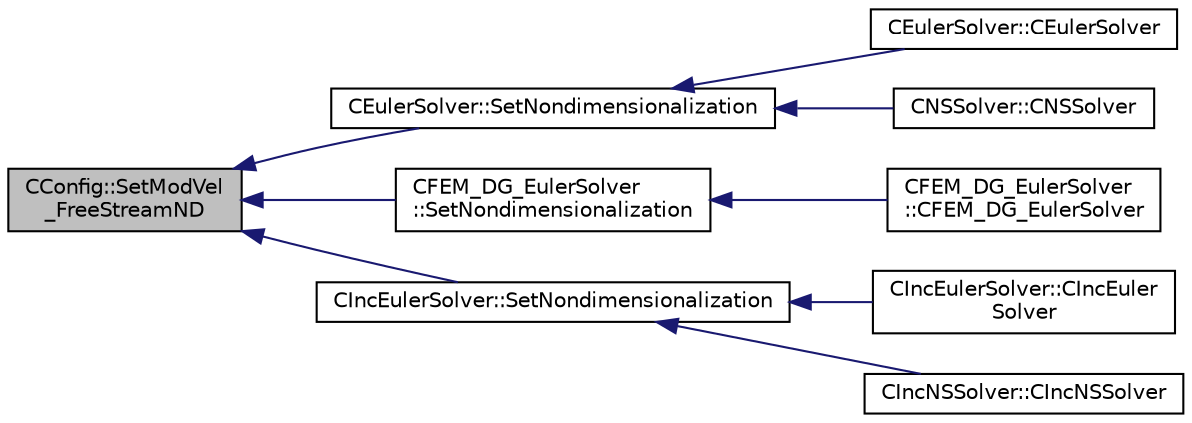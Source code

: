 digraph "CConfig::SetModVel_FreeStreamND"
{
  edge [fontname="Helvetica",fontsize="10",labelfontname="Helvetica",labelfontsize="10"];
  node [fontname="Helvetica",fontsize="10",shape=record];
  rankdir="LR";
  Node15014 [label="CConfig::SetModVel\l_FreeStreamND",height=0.2,width=0.4,color="black", fillcolor="grey75", style="filled", fontcolor="black"];
  Node15014 -> Node15015 [dir="back",color="midnightblue",fontsize="10",style="solid",fontname="Helvetica"];
  Node15015 [label="CEulerSolver::SetNondimensionalization",height=0.2,width=0.4,color="black", fillcolor="white", style="filled",URL="$class_c_euler_solver.html#a1c633d6e77fefb2e76308e2ba0af0c2c",tooltip="Set the solver nondimensionalization. "];
  Node15015 -> Node15016 [dir="back",color="midnightblue",fontsize="10",style="solid",fontname="Helvetica"];
  Node15016 [label="CEulerSolver::CEulerSolver",height=0.2,width=0.4,color="black", fillcolor="white", style="filled",URL="$class_c_euler_solver.html#ae1e74218b4e943111b100d7ddcbd4db9"];
  Node15015 -> Node15017 [dir="back",color="midnightblue",fontsize="10",style="solid",fontname="Helvetica"];
  Node15017 [label="CNSSolver::CNSSolver",height=0.2,width=0.4,color="black", fillcolor="white", style="filled",URL="$class_c_n_s_solver.html#a2a8ad49c42b4546696e631cf44b7788b"];
  Node15014 -> Node15018 [dir="back",color="midnightblue",fontsize="10",style="solid",fontname="Helvetica"];
  Node15018 [label="CFEM_DG_EulerSolver\l::SetNondimensionalization",height=0.2,width=0.4,color="black", fillcolor="white", style="filled",URL="$class_c_f_e_m___d_g___euler_solver.html#a31316dc2fe564329d9bb372961b10a3a",tooltip="Set the fluid solver nondimensionalization. "];
  Node15018 -> Node15019 [dir="back",color="midnightblue",fontsize="10",style="solid",fontname="Helvetica"];
  Node15019 [label="CFEM_DG_EulerSolver\l::CFEM_DG_EulerSolver",height=0.2,width=0.4,color="black", fillcolor="white", style="filled",URL="$class_c_f_e_m___d_g___euler_solver.html#a70d30ef9e7cd7620d54ec73f4b1ed28c"];
  Node15014 -> Node15020 [dir="back",color="midnightblue",fontsize="10",style="solid",fontname="Helvetica"];
  Node15020 [label="CIncEulerSolver::SetNondimensionalization",height=0.2,width=0.4,color="black", fillcolor="white", style="filled",URL="$class_c_inc_euler_solver.html#a2cffaa24417cb3803d36d38b3874d6d0",tooltip="Set the solver nondimensionalization. "];
  Node15020 -> Node15021 [dir="back",color="midnightblue",fontsize="10",style="solid",fontname="Helvetica"];
  Node15021 [label="CIncEulerSolver::CIncEuler\lSolver",height=0.2,width=0.4,color="black", fillcolor="white", style="filled",URL="$class_c_inc_euler_solver.html#a91f644b8f9a00215bac5bcd31dfc06d8"];
  Node15020 -> Node15022 [dir="back",color="midnightblue",fontsize="10",style="solid",fontname="Helvetica"];
  Node15022 [label="CIncNSSolver::CIncNSSolver",height=0.2,width=0.4,color="black", fillcolor="white", style="filled",URL="$class_c_inc_n_s_solver.html#a82152ac7e91fb1c5c073d98a1f08e2aa"];
}
